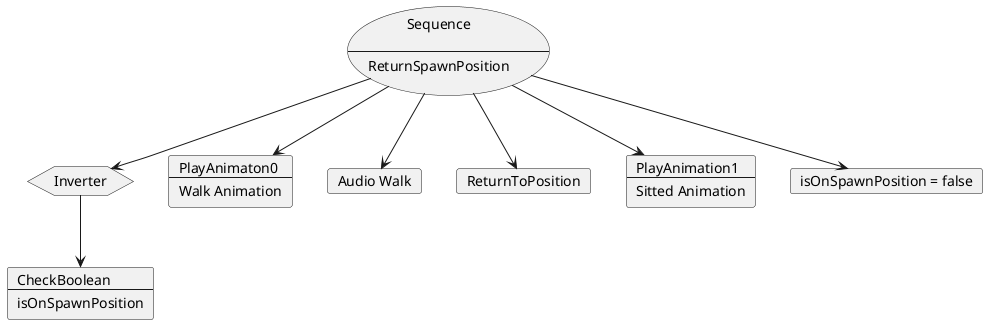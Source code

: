 @startuml

usecase Sequence[
    Sequence

    ---
    ReturnSpawnPosition
]
hexagon Inverter
card CheckBoolean[
    CheckBoolean
    ---
    isOnSpawnPosition
]
card PlayAnimaton0[
    PlayAnimaton0
    ---
    Walk Animation
]
card PlayAudio[
    Audio Walk
]
card ReturnToPosition
card PlayAnimation1[
    PlayAnimation1
    ---
    Sitted Animation
]
card SetBoolean[
    isOnSpawnPosition = false
]


Sequence-->Inverter
Inverter-->CheckBoolean
Sequence-->PlayAnimaton0
Sequence-->PlayAudio
Sequence-->ReturnToPosition
Sequence-->PlayAnimation1
Sequence-->SetBoolean



@enduml